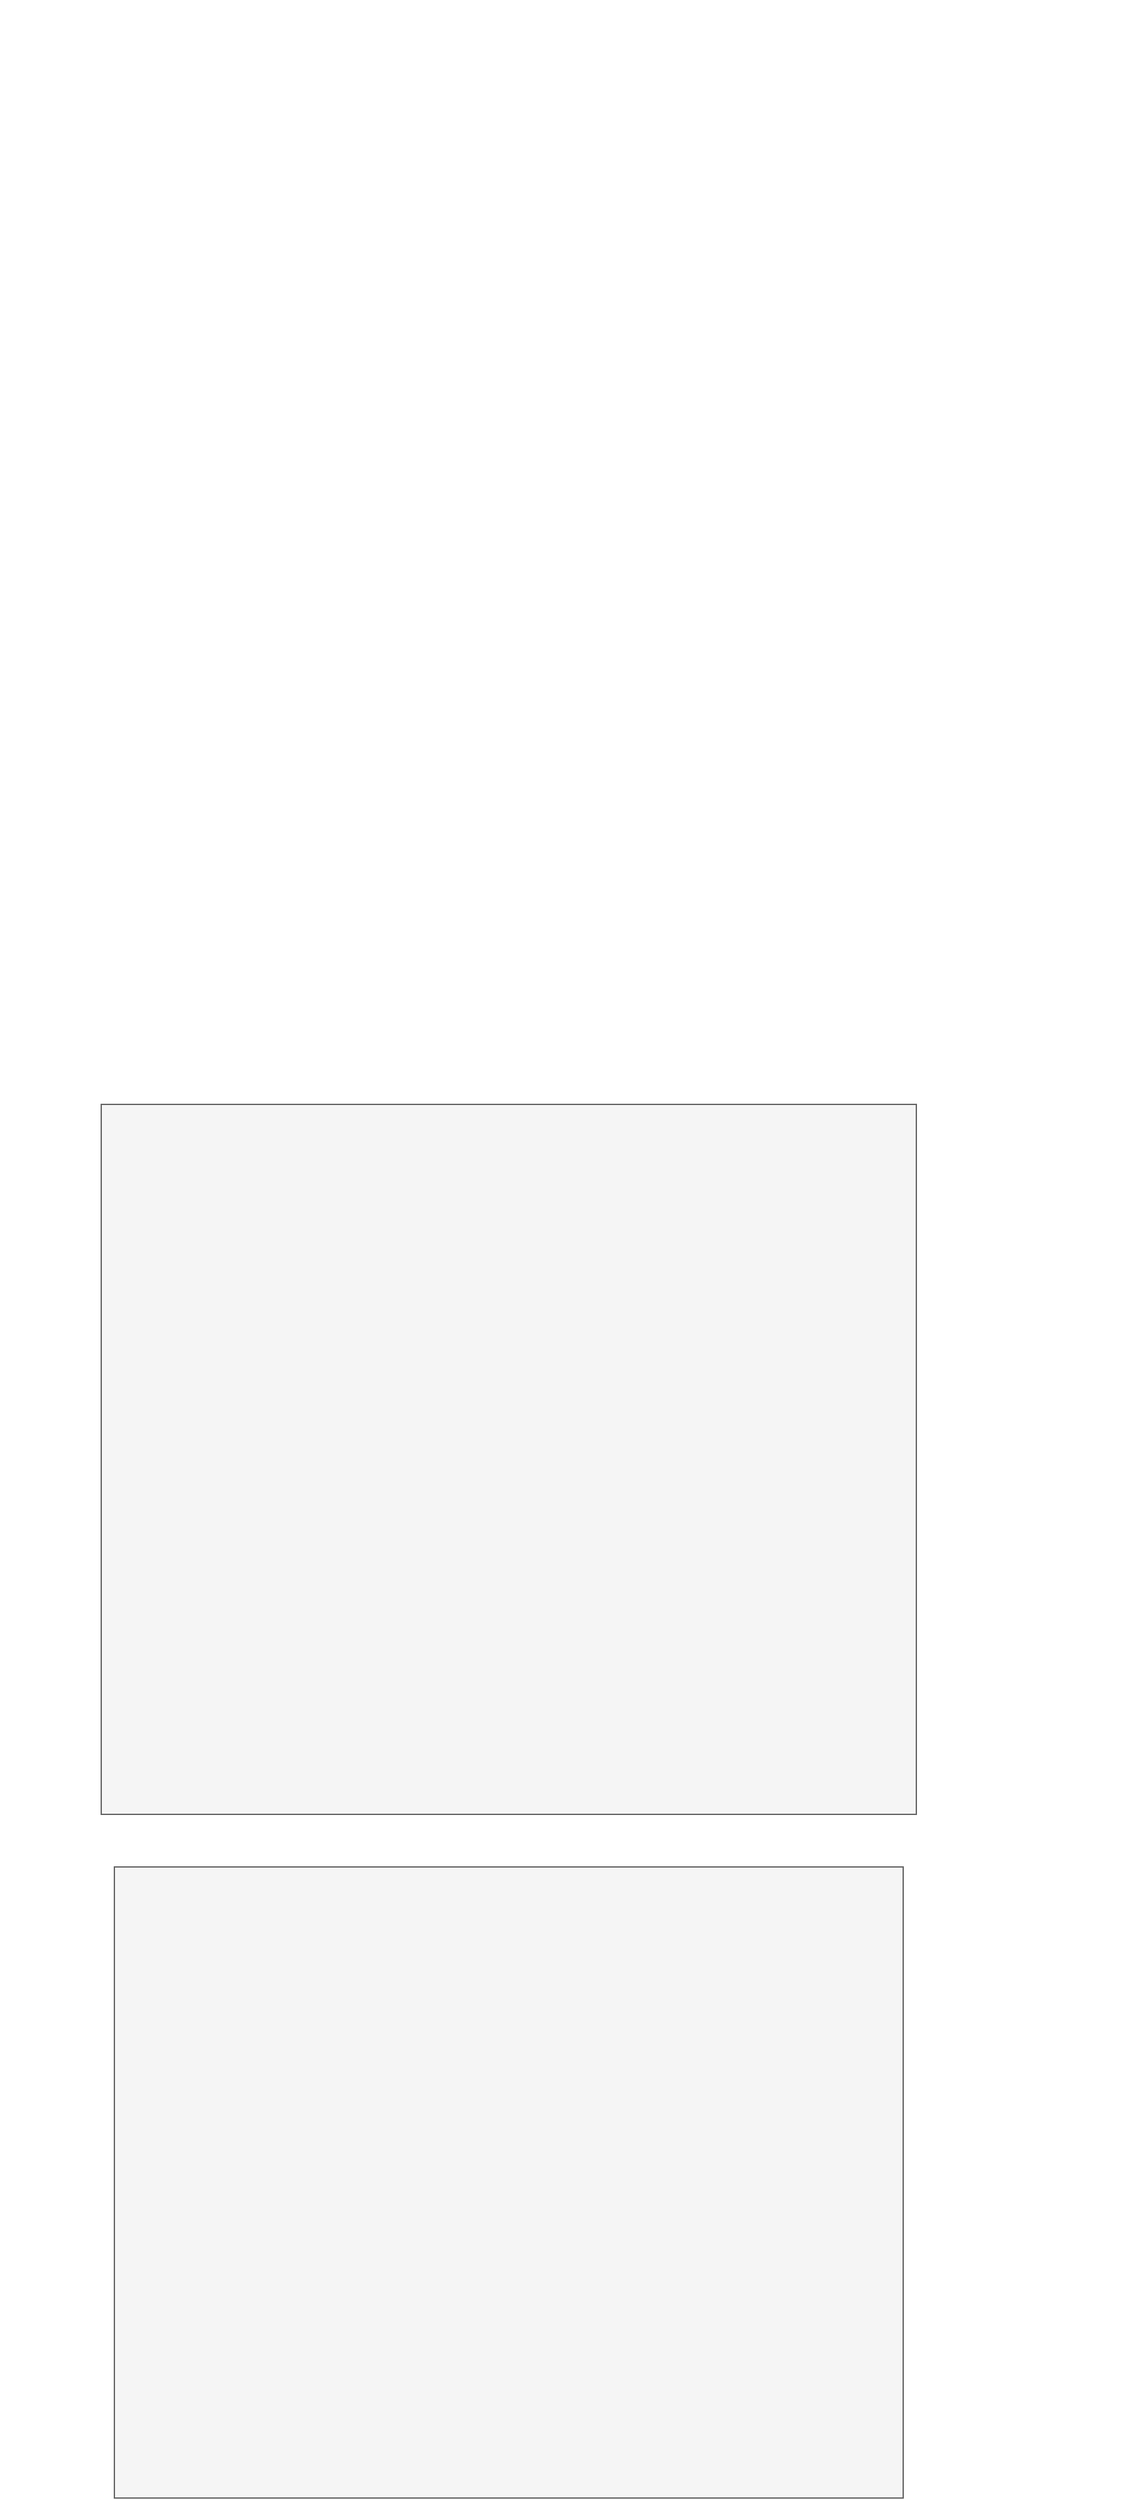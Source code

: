 <mxfile version="13.0.3" type="device" pages="3"><diagram id="N6spDMOZGCXF4kNtmQzd" name="What is Container Docker"><mxGraphModel dx="1422" dy="1763" grid="1" gridSize="10" guides="1" tooltips="1" connect="1" arrows="1" fold="1" page="1" pageScale="1" pageWidth="1169" pageHeight="827" math="0" shadow="0"><root><mxCell id="Oc6gfyaKC-bJbb32l0Su-0"/><mxCell id="Oc6gfyaKC-bJbb32l0Su-1" parent="Oc6gfyaKC-bJbb32l0Su-0"/><mxCell id="iJ1uSj9O_o9jMLhCa-wU-3" value="" style="rounded=0;whiteSpace=wrap;html=1;fillColor=#f5f5f5;strokeColor=#666666;fontColor=#333333;" vertex="1" parent="Oc6gfyaKC-bJbb32l0Su-1"><mxGeometry x="290" y="680" width="600" height="480" as="geometry"/></mxCell><mxCell id="iJ1uSj9O_o9jMLhCa-wU-1" value="" style="rounded=0;whiteSpace=wrap;html=1;fillColor=#f5f5f5;strokeColor=#666666;fontColor=#333333;" vertex="1" parent="Oc6gfyaKC-bJbb32l0Su-1"><mxGeometry x="280" y="100" width="620" height="540" as="geometry"/></mxCell><mxCell id="iJ1uSj9O_o9jMLhCa-wU-0" value="" style="shape=image;imageAspect=0;aspect=fixed;verticalLabelPosition=bottom;verticalAlign=top;image=https://www.docker.com/sites/default/files/d8/styles/large/public/2018-11/container-what-is-container.png?itok=vle7kjDj;" vertex="1" parent="Oc6gfyaKC-bJbb32l0Su-1"><mxGeometry x="203" y="30" width="762.67" height="660" as="geometry"/></mxCell><mxCell id="iJ1uSj9O_o9jMLhCa-wU-2" value="" style="shape=image;imageAspect=0;aspect=fixed;verticalLabelPosition=bottom;verticalAlign=top;image=https://1.bp.blogspot.com/-9vpe0b5RxZM/WtIC5P7bkrI/AAAAAAAACSY/JYTjHdzBKokHJ7nMaUZta9R-P81boKrpACLcBGAs/s1600/what%2Bis%2Bdocker%2Bcontainer.png;" vertex="1" parent="Oc6gfyaKC-bJbb32l0Su-1"><mxGeometry x="280" y="670" width="610" height="485.65" as="geometry"/></mxCell><mxCell id="6bL95rjSn7B3AKMQ68ox-0" value="" style="shape=image;imageAspect=0;aspect=fixed;verticalLabelPosition=bottom;verticalAlign=top;image=https://image.slidesharecdn.com/dockerandthecontainerecosystem-150310213857-conversion-gate01/95/docker-and-the-container-ecosystem-5-638.jpg?cb=1426091888;" vertex="1" parent="Oc6gfyaKC-bJbb32l0Su-1"><mxGeometry x="220" y="-740" width="840" height="630" as="geometry"/></mxCell></root></mxGraphModel></diagram><diagram id="CcZca6a8vercCjJRi8rT" name="Why ?"><mxGraphModel dx="1422" dy="936" grid="1" gridSize="10" guides="1" tooltips="1" connect="1" arrows="1" fold="1" page="1" pageScale="1" pageWidth="1169" pageHeight="827" math="0" shadow="0"><root><mxCell id="C5n0Y6TH1l9sBOgC_Iwm-0"/><mxCell id="C5n0Y6TH1l9sBOgC_Iwm-1" parent="C5n0Y6TH1l9sBOgC_Iwm-0"/><mxCell id="C5n0Y6TH1l9sBOgC_Iwm-2" value="" style="shape=image;imageAspect=0;aspect=fixed;verticalLabelPosition=bottom;verticalAlign=top;image=https://external-content.duckduckgo.com/iu/?u=https%3A%2F%2Fi.ytimg.com%2Fvi%2FT25Z4CUwYjE%2Fmaxresdefault.jpg&amp;f=1&amp;nofb=1;" vertex="1" parent="C5n0Y6TH1l9sBOgC_Iwm-1"><mxGeometry x="20" y="20" width="1153.58" height="650" as="geometry"/></mxCell></root></mxGraphModel></diagram><diagram id="Jp8yTfnz9BKDz2Q6ymln" name="VM_VS_Docker"><mxGraphModel dx="1422" dy="936" grid="1" gridSize="10" guides="1" tooltips="1" connect="1" arrows="1" fold="1" page="1" pageScale="1" pageWidth="1169" pageHeight="827" math="0" shadow="0"><root><mxCell id="0"/><mxCell id="1" parent="0"/><mxCell id="ScYqicljN6mVSJTQoKbR-1" value="" style="shape=image;imageAspect=0;aspect=fixed;verticalLabelPosition=bottom;verticalAlign=top;image=https://howtodoinjava.com/wp-content/uploads/2017/08/15.jpg;" vertex="1" parent="1"><mxGeometry x="60" y="140" width="938.23" height="590" as="geometry"/></mxCell><mxCell id="eZMw645DkLkPGT0mUfXx-1" value="" style="shape=image;imageAspect=0;aspect=fixed;verticalLabelPosition=bottom;verticalAlign=top;image=https://qph.fs.quoracdn.net/main-qimg-351c8f63c193e9172fbd1a697dadbfcb;" vertex="1" parent="1"><mxGeometry x="60" y="750" width="936.94" height="600" as="geometry"/></mxCell></root></mxGraphModel></diagram></mxfile>